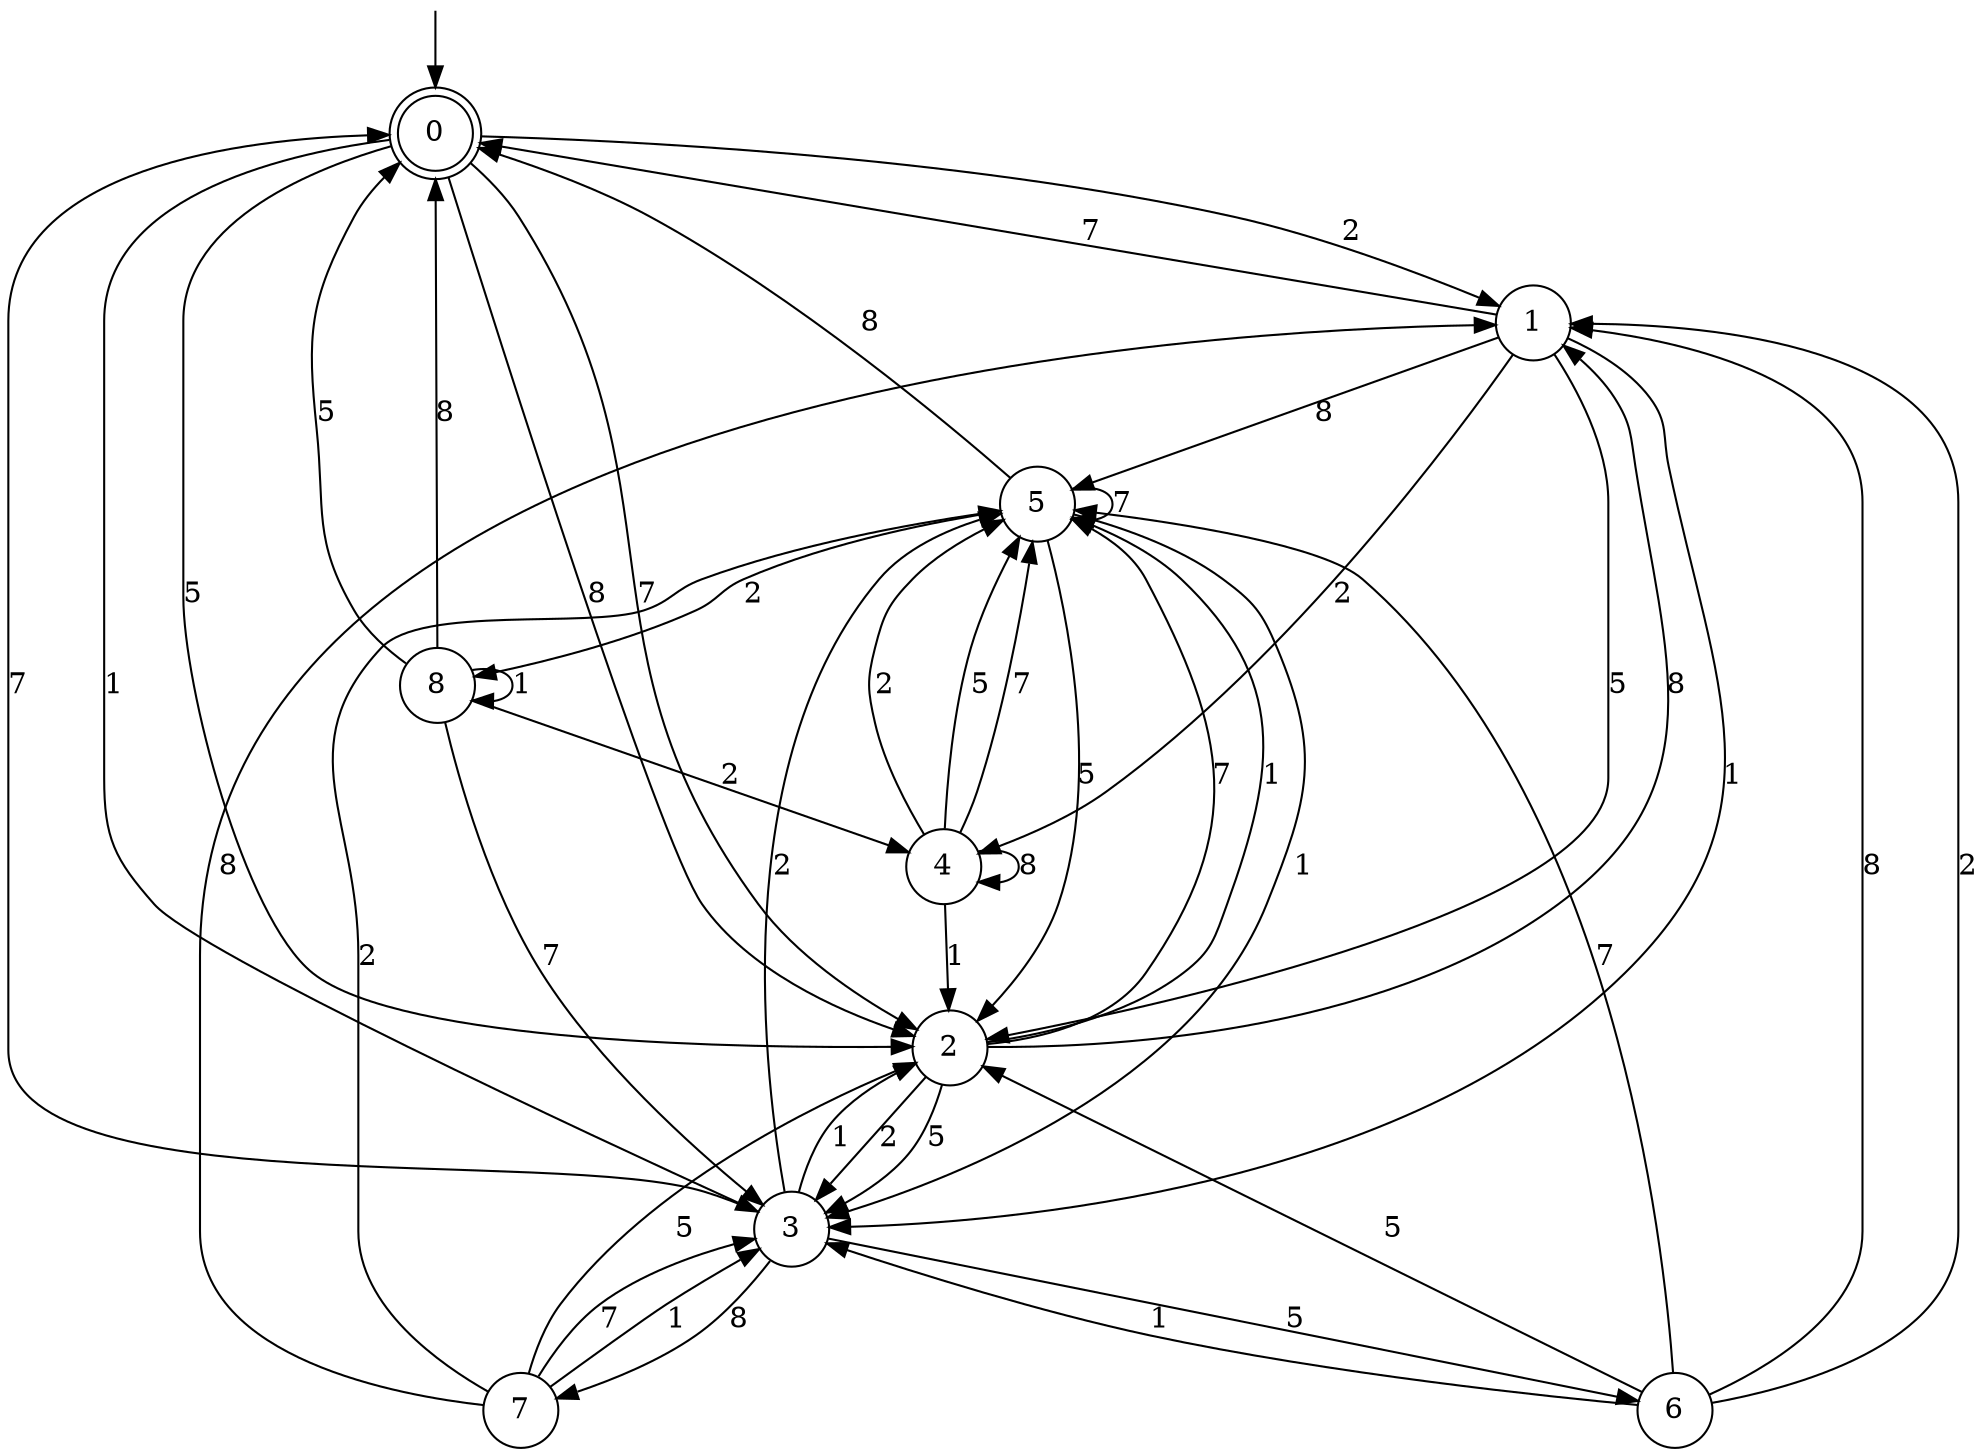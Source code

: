 digraph g {

	s0 [shape="doublecircle" label="0"];
	s1 [shape="circle" label="1"];
	s2 [shape="circle" label="2"];
	s3 [shape="circle" label="3"];
	s4 [shape="circle" label="4"];
	s5 [shape="circle" label="5"];
	s6 [shape="circle" label="6"];
	s7 [shape="circle" label="7"];
	s8 [shape="circle" label="8"];
	s0 -> s1 [label="2"];
	s0 -> s2 [label="5"];
	s0 -> s2 [label="7"];
	s0 -> s2 [label="8"];
	s0 -> s3 [label="1"];
	s1 -> s4 [label="2"];
	s1 -> s2 [label="5"];
	s1 -> s0 [label="7"];
	s1 -> s5 [label="8"];
	s1 -> s3 [label="1"];
	s2 -> s3 [label="2"];
	s2 -> s3 [label="5"];
	s2 -> s5 [label="7"];
	s2 -> s1 [label="8"];
	s2 -> s5 [label="1"];
	s3 -> s5 [label="2"];
	s3 -> s6 [label="5"];
	s3 -> s0 [label="7"];
	s3 -> s7 [label="8"];
	s3 -> s2 [label="1"];
	s4 -> s5 [label="2"];
	s4 -> s5 [label="5"];
	s4 -> s5 [label="7"];
	s4 -> s4 [label="8"];
	s4 -> s2 [label="1"];
	s5 -> s8 [label="2"];
	s5 -> s2 [label="5"];
	s5 -> s5 [label="7"];
	s5 -> s0 [label="8"];
	s5 -> s3 [label="1"];
	s6 -> s1 [label="2"];
	s6 -> s2 [label="5"];
	s6 -> s5 [label="7"];
	s6 -> s1 [label="8"];
	s6 -> s3 [label="1"];
	s7 -> s5 [label="2"];
	s7 -> s2 [label="5"];
	s7 -> s3 [label="7"];
	s7 -> s1 [label="8"];
	s7 -> s3 [label="1"];
	s8 -> s4 [label="2"];
	s8 -> s0 [label="5"];
	s8 -> s3 [label="7"];
	s8 -> s0 [label="8"];
	s8 -> s8 [label="1"];

__start0 [label="" shape="none" width="0" height="0"];
__start0 -> s0;

}
